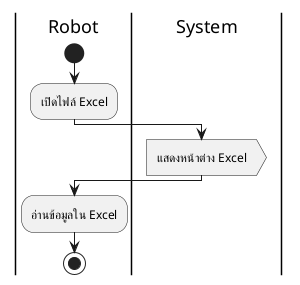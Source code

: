 @startuml
|Robot|
start
:เปิดไฟล์ Excel;
|System|
:แสดงหน้าต่าง Excel>
|Robot|
:อ่านข้อมูลใน Excel;
stop
@enduml
